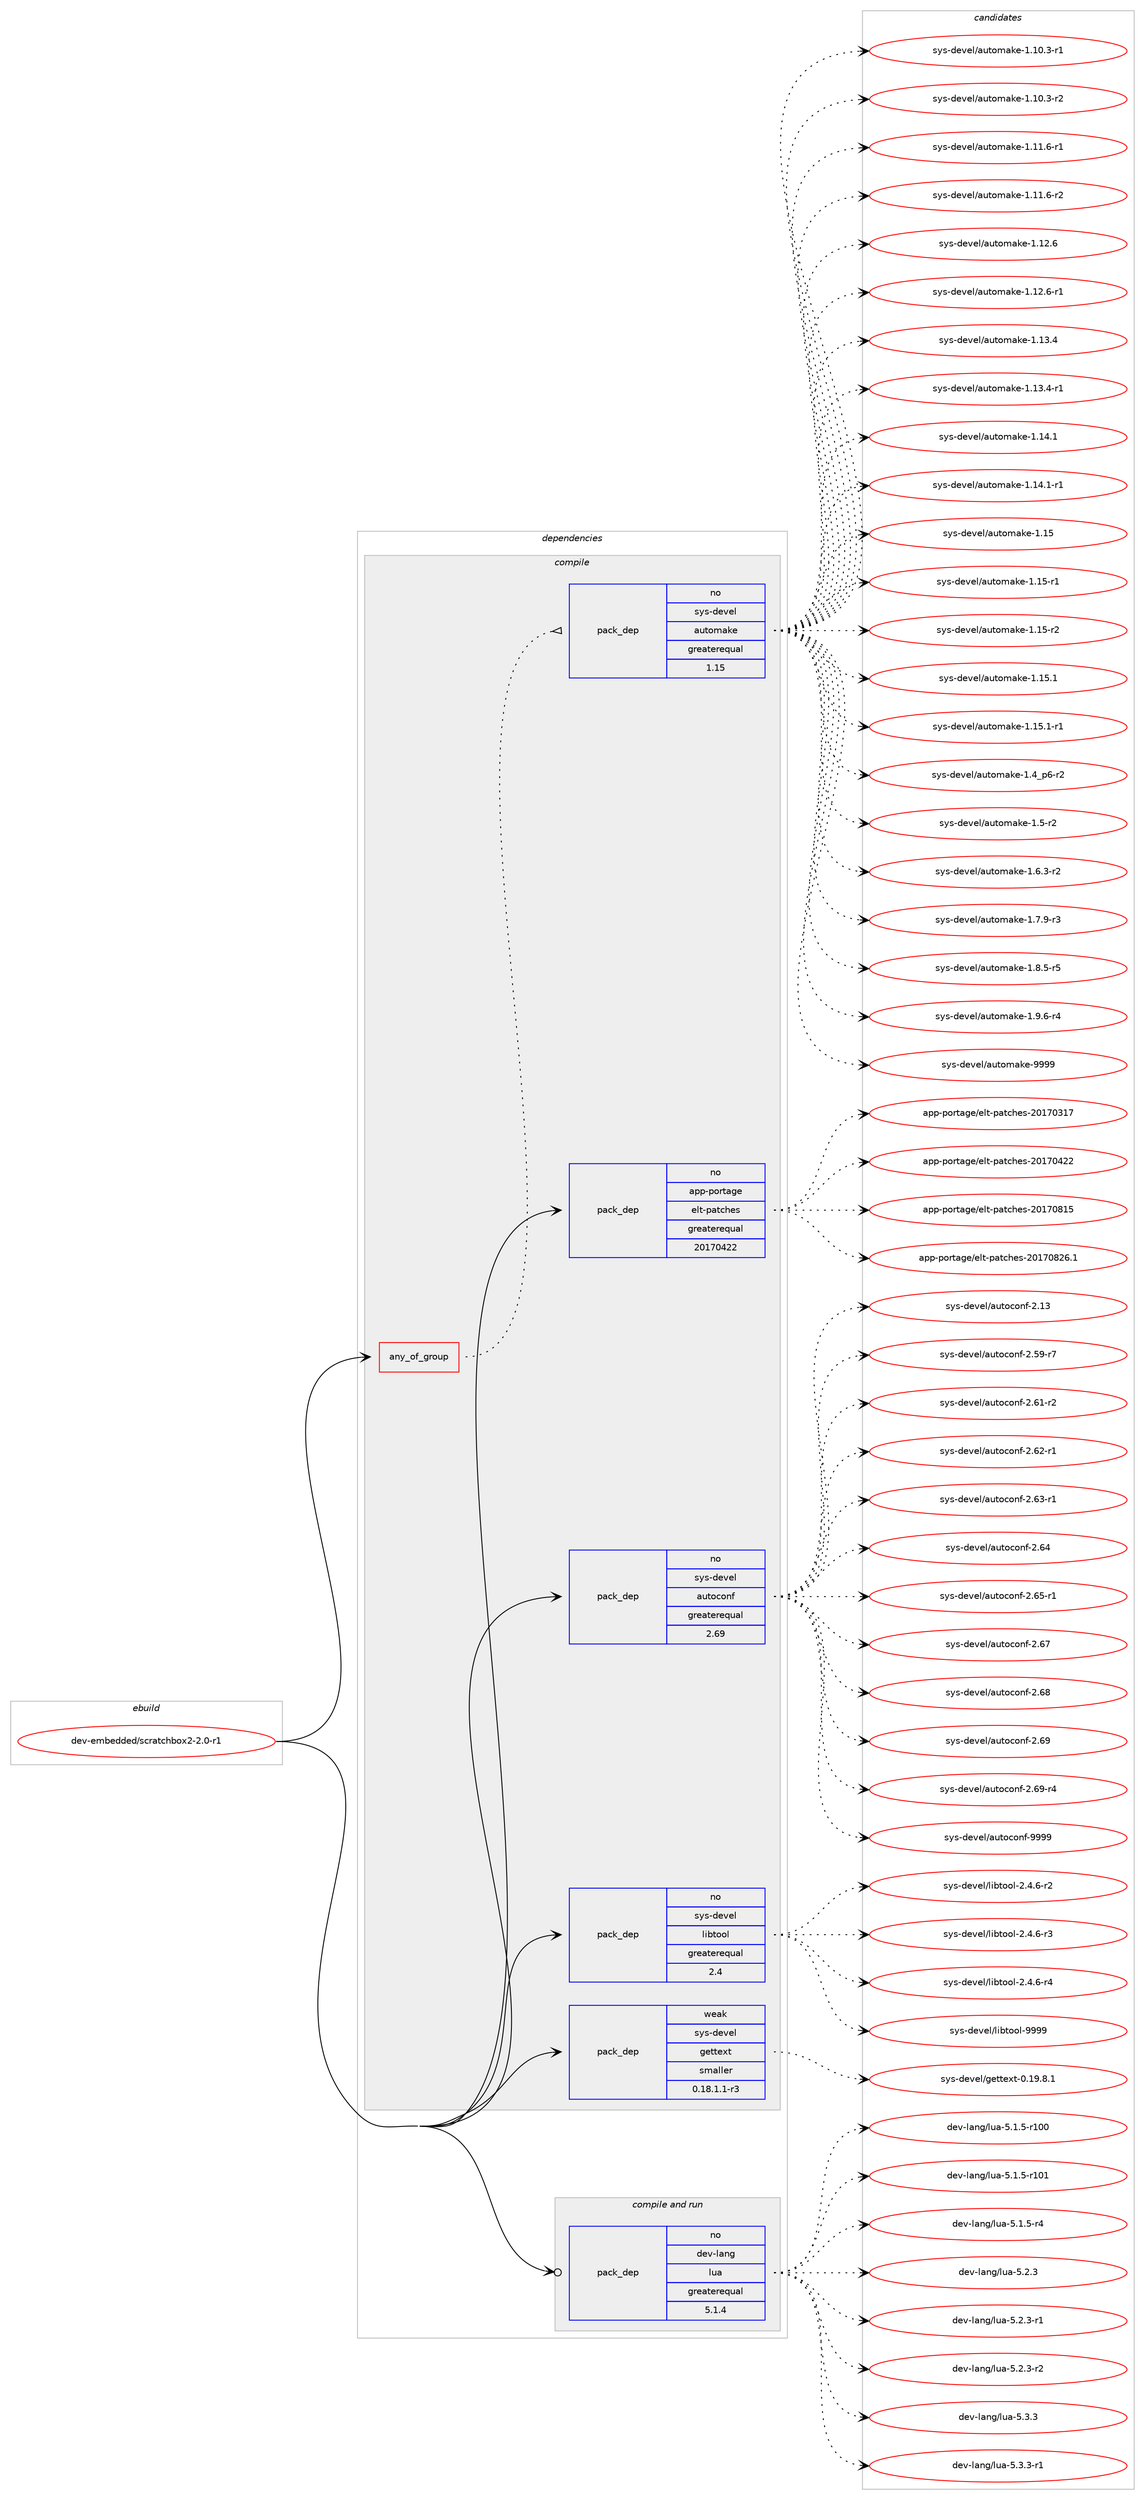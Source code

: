 digraph prolog {

# *************
# Graph options
# *************

newrank=true;
concentrate=true;
compound=true;
graph [rankdir=LR,fontname=Helvetica,fontsize=10,ranksep=1.5];#, ranksep=2.5, nodesep=0.2];
edge  [arrowhead=vee];
node  [fontname=Helvetica,fontsize=10];

# **********
# The ebuild
# **********

subgraph cluster_leftcol {
color=gray;
rank=same;
label=<<i>ebuild</i>>;
id [label="dev-embedded/scratchbox2-2.0-r1", color=red, width=4, href="../dev-embedded/scratchbox2-2.0-r1.svg"];
}

# ****************
# The dependencies
# ****************

subgraph cluster_midcol {
color=gray;
label=<<i>dependencies</i>>;
subgraph cluster_compile {
fillcolor="#eeeeee";
style=filled;
label=<<i>compile</i>>;
subgraph any1576 {
dependency72080 [label=<<TABLE BORDER="0" CELLBORDER="1" CELLSPACING="0" CELLPADDING="4"><TR><TD CELLPADDING="10">any_of_group</TD></TR></TABLE>>, shape=none, color=red];subgraph pack52918 {
dependency72081 [label=<<TABLE BORDER="0" CELLBORDER="1" CELLSPACING="0" CELLPADDING="4" WIDTH="220"><TR><TD ROWSPAN="6" CELLPADDING="30">pack_dep</TD></TR><TR><TD WIDTH="110">no</TD></TR><TR><TD>sys-devel</TD></TR><TR><TD>automake</TD></TR><TR><TD>greaterequal</TD></TR><TR><TD>1.15</TD></TR></TABLE>>, shape=none, color=blue];
}
dependency72080:e -> dependency72081:w [weight=20,style="dotted",arrowhead="oinv"];
}
id:e -> dependency72080:w [weight=20,style="solid",arrowhead="vee"];
subgraph pack52919 {
dependency72082 [label=<<TABLE BORDER="0" CELLBORDER="1" CELLSPACING="0" CELLPADDING="4" WIDTH="220"><TR><TD ROWSPAN="6" CELLPADDING="30">pack_dep</TD></TR><TR><TD WIDTH="110">no</TD></TR><TR><TD>app-portage</TD></TR><TR><TD>elt-patches</TD></TR><TR><TD>greaterequal</TD></TR><TR><TD>20170422</TD></TR></TABLE>>, shape=none, color=blue];
}
id:e -> dependency72082:w [weight=20,style="solid",arrowhead="vee"];
subgraph pack52920 {
dependency72083 [label=<<TABLE BORDER="0" CELLBORDER="1" CELLSPACING="0" CELLPADDING="4" WIDTH="220"><TR><TD ROWSPAN="6" CELLPADDING="30">pack_dep</TD></TR><TR><TD WIDTH="110">no</TD></TR><TR><TD>sys-devel</TD></TR><TR><TD>autoconf</TD></TR><TR><TD>greaterequal</TD></TR><TR><TD>2.69</TD></TR></TABLE>>, shape=none, color=blue];
}
id:e -> dependency72083:w [weight=20,style="solid",arrowhead="vee"];
subgraph pack52921 {
dependency72084 [label=<<TABLE BORDER="0" CELLBORDER="1" CELLSPACING="0" CELLPADDING="4" WIDTH="220"><TR><TD ROWSPAN="6" CELLPADDING="30">pack_dep</TD></TR><TR><TD WIDTH="110">no</TD></TR><TR><TD>sys-devel</TD></TR><TR><TD>libtool</TD></TR><TR><TD>greaterequal</TD></TR><TR><TD>2.4</TD></TR></TABLE>>, shape=none, color=blue];
}
id:e -> dependency72084:w [weight=20,style="solid",arrowhead="vee"];
subgraph pack52922 {
dependency72085 [label=<<TABLE BORDER="0" CELLBORDER="1" CELLSPACING="0" CELLPADDING="4" WIDTH="220"><TR><TD ROWSPAN="6" CELLPADDING="30">pack_dep</TD></TR><TR><TD WIDTH="110">weak</TD></TR><TR><TD>sys-devel</TD></TR><TR><TD>gettext</TD></TR><TR><TD>smaller</TD></TR><TR><TD>0.18.1.1-r3</TD></TR></TABLE>>, shape=none, color=blue];
}
id:e -> dependency72085:w [weight=20,style="solid",arrowhead="vee"];
}
subgraph cluster_compileandrun {
fillcolor="#eeeeee";
style=filled;
label=<<i>compile and run</i>>;
subgraph pack52923 {
dependency72086 [label=<<TABLE BORDER="0" CELLBORDER="1" CELLSPACING="0" CELLPADDING="4" WIDTH="220"><TR><TD ROWSPAN="6" CELLPADDING="30">pack_dep</TD></TR><TR><TD WIDTH="110">no</TD></TR><TR><TD>dev-lang</TD></TR><TR><TD>lua</TD></TR><TR><TD>greaterequal</TD></TR><TR><TD>5.1.4</TD></TR></TABLE>>, shape=none, color=blue];
}
id:e -> dependency72086:w [weight=20,style="solid",arrowhead="odotvee"];
}
subgraph cluster_run {
fillcolor="#eeeeee";
style=filled;
label=<<i>run</i>>;
}
}

# **************
# The candidates
# **************

subgraph cluster_choices {
rank=same;
color=gray;
label=<<i>candidates</i>>;

subgraph choice52918 {
color=black;
nodesep=1;
choice11512111545100101118101108479711711611110997107101454946494846514511449 [label="sys-devel/automake-1.10.3-r1", color=red, width=4,href="../sys-devel/automake-1.10.3-r1.svg"];
choice11512111545100101118101108479711711611110997107101454946494846514511450 [label="sys-devel/automake-1.10.3-r2", color=red, width=4,href="../sys-devel/automake-1.10.3-r2.svg"];
choice11512111545100101118101108479711711611110997107101454946494946544511449 [label="sys-devel/automake-1.11.6-r1", color=red, width=4,href="../sys-devel/automake-1.11.6-r1.svg"];
choice11512111545100101118101108479711711611110997107101454946494946544511450 [label="sys-devel/automake-1.11.6-r2", color=red, width=4,href="../sys-devel/automake-1.11.6-r2.svg"];
choice1151211154510010111810110847971171161111099710710145494649504654 [label="sys-devel/automake-1.12.6", color=red, width=4,href="../sys-devel/automake-1.12.6.svg"];
choice11512111545100101118101108479711711611110997107101454946495046544511449 [label="sys-devel/automake-1.12.6-r1", color=red, width=4,href="../sys-devel/automake-1.12.6-r1.svg"];
choice1151211154510010111810110847971171161111099710710145494649514652 [label="sys-devel/automake-1.13.4", color=red, width=4,href="../sys-devel/automake-1.13.4.svg"];
choice11512111545100101118101108479711711611110997107101454946495146524511449 [label="sys-devel/automake-1.13.4-r1", color=red, width=4,href="../sys-devel/automake-1.13.4-r1.svg"];
choice1151211154510010111810110847971171161111099710710145494649524649 [label="sys-devel/automake-1.14.1", color=red, width=4,href="../sys-devel/automake-1.14.1.svg"];
choice11512111545100101118101108479711711611110997107101454946495246494511449 [label="sys-devel/automake-1.14.1-r1", color=red, width=4,href="../sys-devel/automake-1.14.1-r1.svg"];
choice115121115451001011181011084797117116111109971071014549464953 [label="sys-devel/automake-1.15", color=red, width=4,href="../sys-devel/automake-1.15.svg"];
choice1151211154510010111810110847971171161111099710710145494649534511449 [label="sys-devel/automake-1.15-r1", color=red, width=4,href="../sys-devel/automake-1.15-r1.svg"];
choice1151211154510010111810110847971171161111099710710145494649534511450 [label="sys-devel/automake-1.15-r2", color=red, width=4,href="../sys-devel/automake-1.15-r2.svg"];
choice1151211154510010111810110847971171161111099710710145494649534649 [label="sys-devel/automake-1.15.1", color=red, width=4,href="../sys-devel/automake-1.15.1.svg"];
choice11512111545100101118101108479711711611110997107101454946495346494511449 [label="sys-devel/automake-1.15.1-r1", color=red, width=4,href="../sys-devel/automake-1.15.1-r1.svg"];
choice115121115451001011181011084797117116111109971071014549465295112544511450 [label="sys-devel/automake-1.4_p6-r2", color=red, width=4,href="../sys-devel/automake-1.4_p6-r2.svg"];
choice11512111545100101118101108479711711611110997107101454946534511450 [label="sys-devel/automake-1.5-r2", color=red, width=4,href="../sys-devel/automake-1.5-r2.svg"];
choice115121115451001011181011084797117116111109971071014549465446514511450 [label="sys-devel/automake-1.6.3-r2", color=red, width=4,href="../sys-devel/automake-1.6.3-r2.svg"];
choice115121115451001011181011084797117116111109971071014549465546574511451 [label="sys-devel/automake-1.7.9-r3", color=red, width=4,href="../sys-devel/automake-1.7.9-r3.svg"];
choice115121115451001011181011084797117116111109971071014549465646534511453 [label="sys-devel/automake-1.8.5-r5", color=red, width=4,href="../sys-devel/automake-1.8.5-r5.svg"];
choice115121115451001011181011084797117116111109971071014549465746544511452 [label="sys-devel/automake-1.9.6-r4", color=red, width=4,href="../sys-devel/automake-1.9.6-r4.svg"];
choice115121115451001011181011084797117116111109971071014557575757 [label="sys-devel/automake-9999", color=red, width=4,href="../sys-devel/automake-9999.svg"];
dependency72081:e -> choice11512111545100101118101108479711711611110997107101454946494846514511449:w [style=dotted,weight="100"];
dependency72081:e -> choice11512111545100101118101108479711711611110997107101454946494846514511450:w [style=dotted,weight="100"];
dependency72081:e -> choice11512111545100101118101108479711711611110997107101454946494946544511449:w [style=dotted,weight="100"];
dependency72081:e -> choice11512111545100101118101108479711711611110997107101454946494946544511450:w [style=dotted,weight="100"];
dependency72081:e -> choice1151211154510010111810110847971171161111099710710145494649504654:w [style=dotted,weight="100"];
dependency72081:e -> choice11512111545100101118101108479711711611110997107101454946495046544511449:w [style=dotted,weight="100"];
dependency72081:e -> choice1151211154510010111810110847971171161111099710710145494649514652:w [style=dotted,weight="100"];
dependency72081:e -> choice11512111545100101118101108479711711611110997107101454946495146524511449:w [style=dotted,weight="100"];
dependency72081:e -> choice1151211154510010111810110847971171161111099710710145494649524649:w [style=dotted,weight="100"];
dependency72081:e -> choice11512111545100101118101108479711711611110997107101454946495246494511449:w [style=dotted,weight="100"];
dependency72081:e -> choice115121115451001011181011084797117116111109971071014549464953:w [style=dotted,weight="100"];
dependency72081:e -> choice1151211154510010111810110847971171161111099710710145494649534511449:w [style=dotted,weight="100"];
dependency72081:e -> choice1151211154510010111810110847971171161111099710710145494649534511450:w [style=dotted,weight="100"];
dependency72081:e -> choice1151211154510010111810110847971171161111099710710145494649534649:w [style=dotted,weight="100"];
dependency72081:e -> choice11512111545100101118101108479711711611110997107101454946495346494511449:w [style=dotted,weight="100"];
dependency72081:e -> choice115121115451001011181011084797117116111109971071014549465295112544511450:w [style=dotted,weight="100"];
dependency72081:e -> choice11512111545100101118101108479711711611110997107101454946534511450:w [style=dotted,weight="100"];
dependency72081:e -> choice115121115451001011181011084797117116111109971071014549465446514511450:w [style=dotted,weight="100"];
dependency72081:e -> choice115121115451001011181011084797117116111109971071014549465546574511451:w [style=dotted,weight="100"];
dependency72081:e -> choice115121115451001011181011084797117116111109971071014549465646534511453:w [style=dotted,weight="100"];
dependency72081:e -> choice115121115451001011181011084797117116111109971071014549465746544511452:w [style=dotted,weight="100"];
dependency72081:e -> choice115121115451001011181011084797117116111109971071014557575757:w [style=dotted,weight="100"];
}
subgraph choice52919 {
color=black;
nodesep=1;
choice97112112451121111141169710310147101108116451129711699104101115455048495548514955 [label="app-portage/elt-patches-20170317", color=red, width=4,href="../app-portage/elt-patches-20170317.svg"];
choice97112112451121111141169710310147101108116451129711699104101115455048495548525050 [label="app-portage/elt-patches-20170422", color=red, width=4,href="../app-portage/elt-patches-20170422.svg"];
choice97112112451121111141169710310147101108116451129711699104101115455048495548564953 [label="app-portage/elt-patches-20170815", color=red, width=4,href="../app-portage/elt-patches-20170815.svg"];
choice971121124511211111411697103101471011081164511297116991041011154550484955485650544649 [label="app-portage/elt-patches-20170826.1", color=red, width=4,href="../app-portage/elt-patches-20170826.1.svg"];
dependency72082:e -> choice97112112451121111141169710310147101108116451129711699104101115455048495548514955:w [style=dotted,weight="100"];
dependency72082:e -> choice97112112451121111141169710310147101108116451129711699104101115455048495548525050:w [style=dotted,weight="100"];
dependency72082:e -> choice97112112451121111141169710310147101108116451129711699104101115455048495548564953:w [style=dotted,weight="100"];
dependency72082:e -> choice971121124511211111411697103101471011081164511297116991041011154550484955485650544649:w [style=dotted,weight="100"];
}
subgraph choice52920 {
color=black;
nodesep=1;
choice115121115451001011181011084797117116111991111101024550464951 [label="sys-devel/autoconf-2.13", color=red, width=4,href="../sys-devel/autoconf-2.13.svg"];
choice1151211154510010111810110847971171161119911111010245504653574511455 [label="sys-devel/autoconf-2.59-r7", color=red, width=4,href="../sys-devel/autoconf-2.59-r7.svg"];
choice1151211154510010111810110847971171161119911111010245504654494511450 [label="sys-devel/autoconf-2.61-r2", color=red, width=4,href="../sys-devel/autoconf-2.61-r2.svg"];
choice1151211154510010111810110847971171161119911111010245504654504511449 [label="sys-devel/autoconf-2.62-r1", color=red, width=4,href="../sys-devel/autoconf-2.62-r1.svg"];
choice1151211154510010111810110847971171161119911111010245504654514511449 [label="sys-devel/autoconf-2.63-r1", color=red, width=4,href="../sys-devel/autoconf-2.63-r1.svg"];
choice115121115451001011181011084797117116111991111101024550465452 [label="sys-devel/autoconf-2.64", color=red, width=4,href="../sys-devel/autoconf-2.64.svg"];
choice1151211154510010111810110847971171161119911111010245504654534511449 [label="sys-devel/autoconf-2.65-r1", color=red, width=4,href="../sys-devel/autoconf-2.65-r1.svg"];
choice115121115451001011181011084797117116111991111101024550465455 [label="sys-devel/autoconf-2.67", color=red, width=4,href="../sys-devel/autoconf-2.67.svg"];
choice115121115451001011181011084797117116111991111101024550465456 [label="sys-devel/autoconf-2.68", color=red, width=4,href="../sys-devel/autoconf-2.68.svg"];
choice115121115451001011181011084797117116111991111101024550465457 [label="sys-devel/autoconf-2.69", color=red, width=4,href="../sys-devel/autoconf-2.69.svg"];
choice1151211154510010111810110847971171161119911111010245504654574511452 [label="sys-devel/autoconf-2.69-r4", color=red, width=4,href="../sys-devel/autoconf-2.69-r4.svg"];
choice115121115451001011181011084797117116111991111101024557575757 [label="sys-devel/autoconf-9999", color=red, width=4,href="../sys-devel/autoconf-9999.svg"];
dependency72083:e -> choice115121115451001011181011084797117116111991111101024550464951:w [style=dotted,weight="100"];
dependency72083:e -> choice1151211154510010111810110847971171161119911111010245504653574511455:w [style=dotted,weight="100"];
dependency72083:e -> choice1151211154510010111810110847971171161119911111010245504654494511450:w [style=dotted,weight="100"];
dependency72083:e -> choice1151211154510010111810110847971171161119911111010245504654504511449:w [style=dotted,weight="100"];
dependency72083:e -> choice1151211154510010111810110847971171161119911111010245504654514511449:w [style=dotted,weight="100"];
dependency72083:e -> choice115121115451001011181011084797117116111991111101024550465452:w [style=dotted,weight="100"];
dependency72083:e -> choice1151211154510010111810110847971171161119911111010245504654534511449:w [style=dotted,weight="100"];
dependency72083:e -> choice115121115451001011181011084797117116111991111101024550465455:w [style=dotted,weight="100"];
dependency72083:e -> choice115121115451001011181011084797117116111991111101024550465456:w [style=dotted,weight="100"];
dependency72083:e -> choice115121115451001011181011084797117116111991111101024550465457:w [style=dotted,weight="100"];
dependency72083:e -> choice1151211154510010111810110847971171161119911111010245504654574511452:w [style=dotted,weight="100"];
dependency72083:e -> choice115121115451001011181011084797117116111991111101024557575757:w [style=dotted,weight="100"];
}
subgraph choice52921 {
color=black;
nodesep=1;
choice1151211154510010111810110847108105981161111111084550465246544511450 [label="sys-devel/libtool-2.4.6-r2", color=red, width=4,href="../sys-devel/libtool-2.4.6-r2.svg"];
choice1151211154510010111810110847108105981161111111084550465246544511451 [label="sys-devel/libtool-2.4.6-r3", color=red, width=4,href="../sys-devel/libtool-2.4.6-r3.svg"];
choice1151211154510010111810110847108105981161111111084550465246544511452 [label="sys-devel/libtool-2.4.6-r4", color=red, width=4,href="../sys-devel/libtool-2.4.6-r4.svg"];
choice1151211154510010111810110847108105981161111111084557575757 [label="sys-devel/libtool-9999", color=red, width=4,href="../sys-devel/libtool-9999.svg"];
dependency72084:e -> choice1151211154510010111810110847108105981161111111084550465246544511450:w [style=dotted,weight="100"];
dependency72084:e -> choice1151211154510010111810110847108105981161111111084550465246544511451:w [style=dotted,weight="100"];
dependency72084:e -> choice1151211154510010111810110847108105981161111111084550465246544511452:w [style=dotted,weight="100"];
dependency72084:e -> choice1151211154510010111810110847108105981161111111084557575757:w [style=dotted,weight="100"];
}
subgraph choice52922 {
color=black;
nodesep=1;
choice1151211154510010111810110847103101116116101120116454846495746564649 [label="sys-devel/gettext-0.19.8.1", color=red, width=4,href="../sys-devel/gettext-0.19.8.1.svg"];
dependency72085:e -> choice1151211154510010111810110847103101116116101120116454846495746564649:w [style=dotted,weight="100"];
}
subgraph choice52923 {
color=black;
nodesep=1;
choice1001011184510897110103471081179745534649465345114494848 [label="dev-lang/lua-5.1.5-r100", color=red, width=4,href="../dev-lang/lua-5.1.5-r100.svg"];
choice1001011184510897110103471081179745534649465345114494849 [label="dev-lang/lua-5.1.5-r101", color=red, width=4,href="../dev-lang/lua-5.1.5-r101.svg"];
choice100101118451089711010347108117974553464946534511452 [label="dev-lang/lua-5.1.5-r4", color=red, width=4,href="../dev-lang/lua-5.1.5-r4.svg"];
choice10010111845108971101034710811797455346504651 [label="dev-lang/lua-5.2.3", color=red, width=4,href="../dev-lang/lua-5.2.3.svg"];
choice100101118451089711010347108117974553465046514511449 [label="dev-lang/lua-5.2.3-r1", color=red, width=4,href="../dev-lang/lua-5.2.3-r1.svg"];
choice100101118451089711010347108117974553465046514511450 [label="dev-lang/lua-5.2.3-r2", color=red, width=4,href="../dev-lang/lua-5.2.3-r2.svg"];
choice10010111845108971101034710811797455346514651 [label="dev-lang/lua-5.3.3", color=red, width=4,href="../dev-lang/lua-5.3.3.svg"];
choice100101118451089711010347108117974553465146514511449 [label="dev-lang/lua-5.3.3-r1", color=red, width=4,href="../dev-lang/lua-5.3.3-r1.svg"];
dependency72086:e -> choice1001011184510897110103471081179745534649465345114494848:w [style=dotted,weight="100"];
dependency72086:e -> choice1001011184510897110103471081179745534649465345114494849:w [style=dotted,weight="100"];
dependency72086:e -> choice100101118451089711010347108117974553464946534511452:w [style=dotted,weight="100"];
dependency72086:e -> choice10010111845108971101034710811797455346504651:w [style=dotted,weight="100"];
dependency72086:e -> choice100101118451089711010347108117974553465046514511449:w [style=dotted,weight="100"];
dependency72086:e -> choice100101118451089711010347108117974553465046514511450:w [style=dotted,weight="100"];
dependency72086:e -> choice10010111845108971101034710811797455346514651:w [style=dotted,weight="100"];
dependency72086:e -> choice100101118451089711010347108117974553465146514511449:w [style=dotted,weight="100"];
}
}

}
